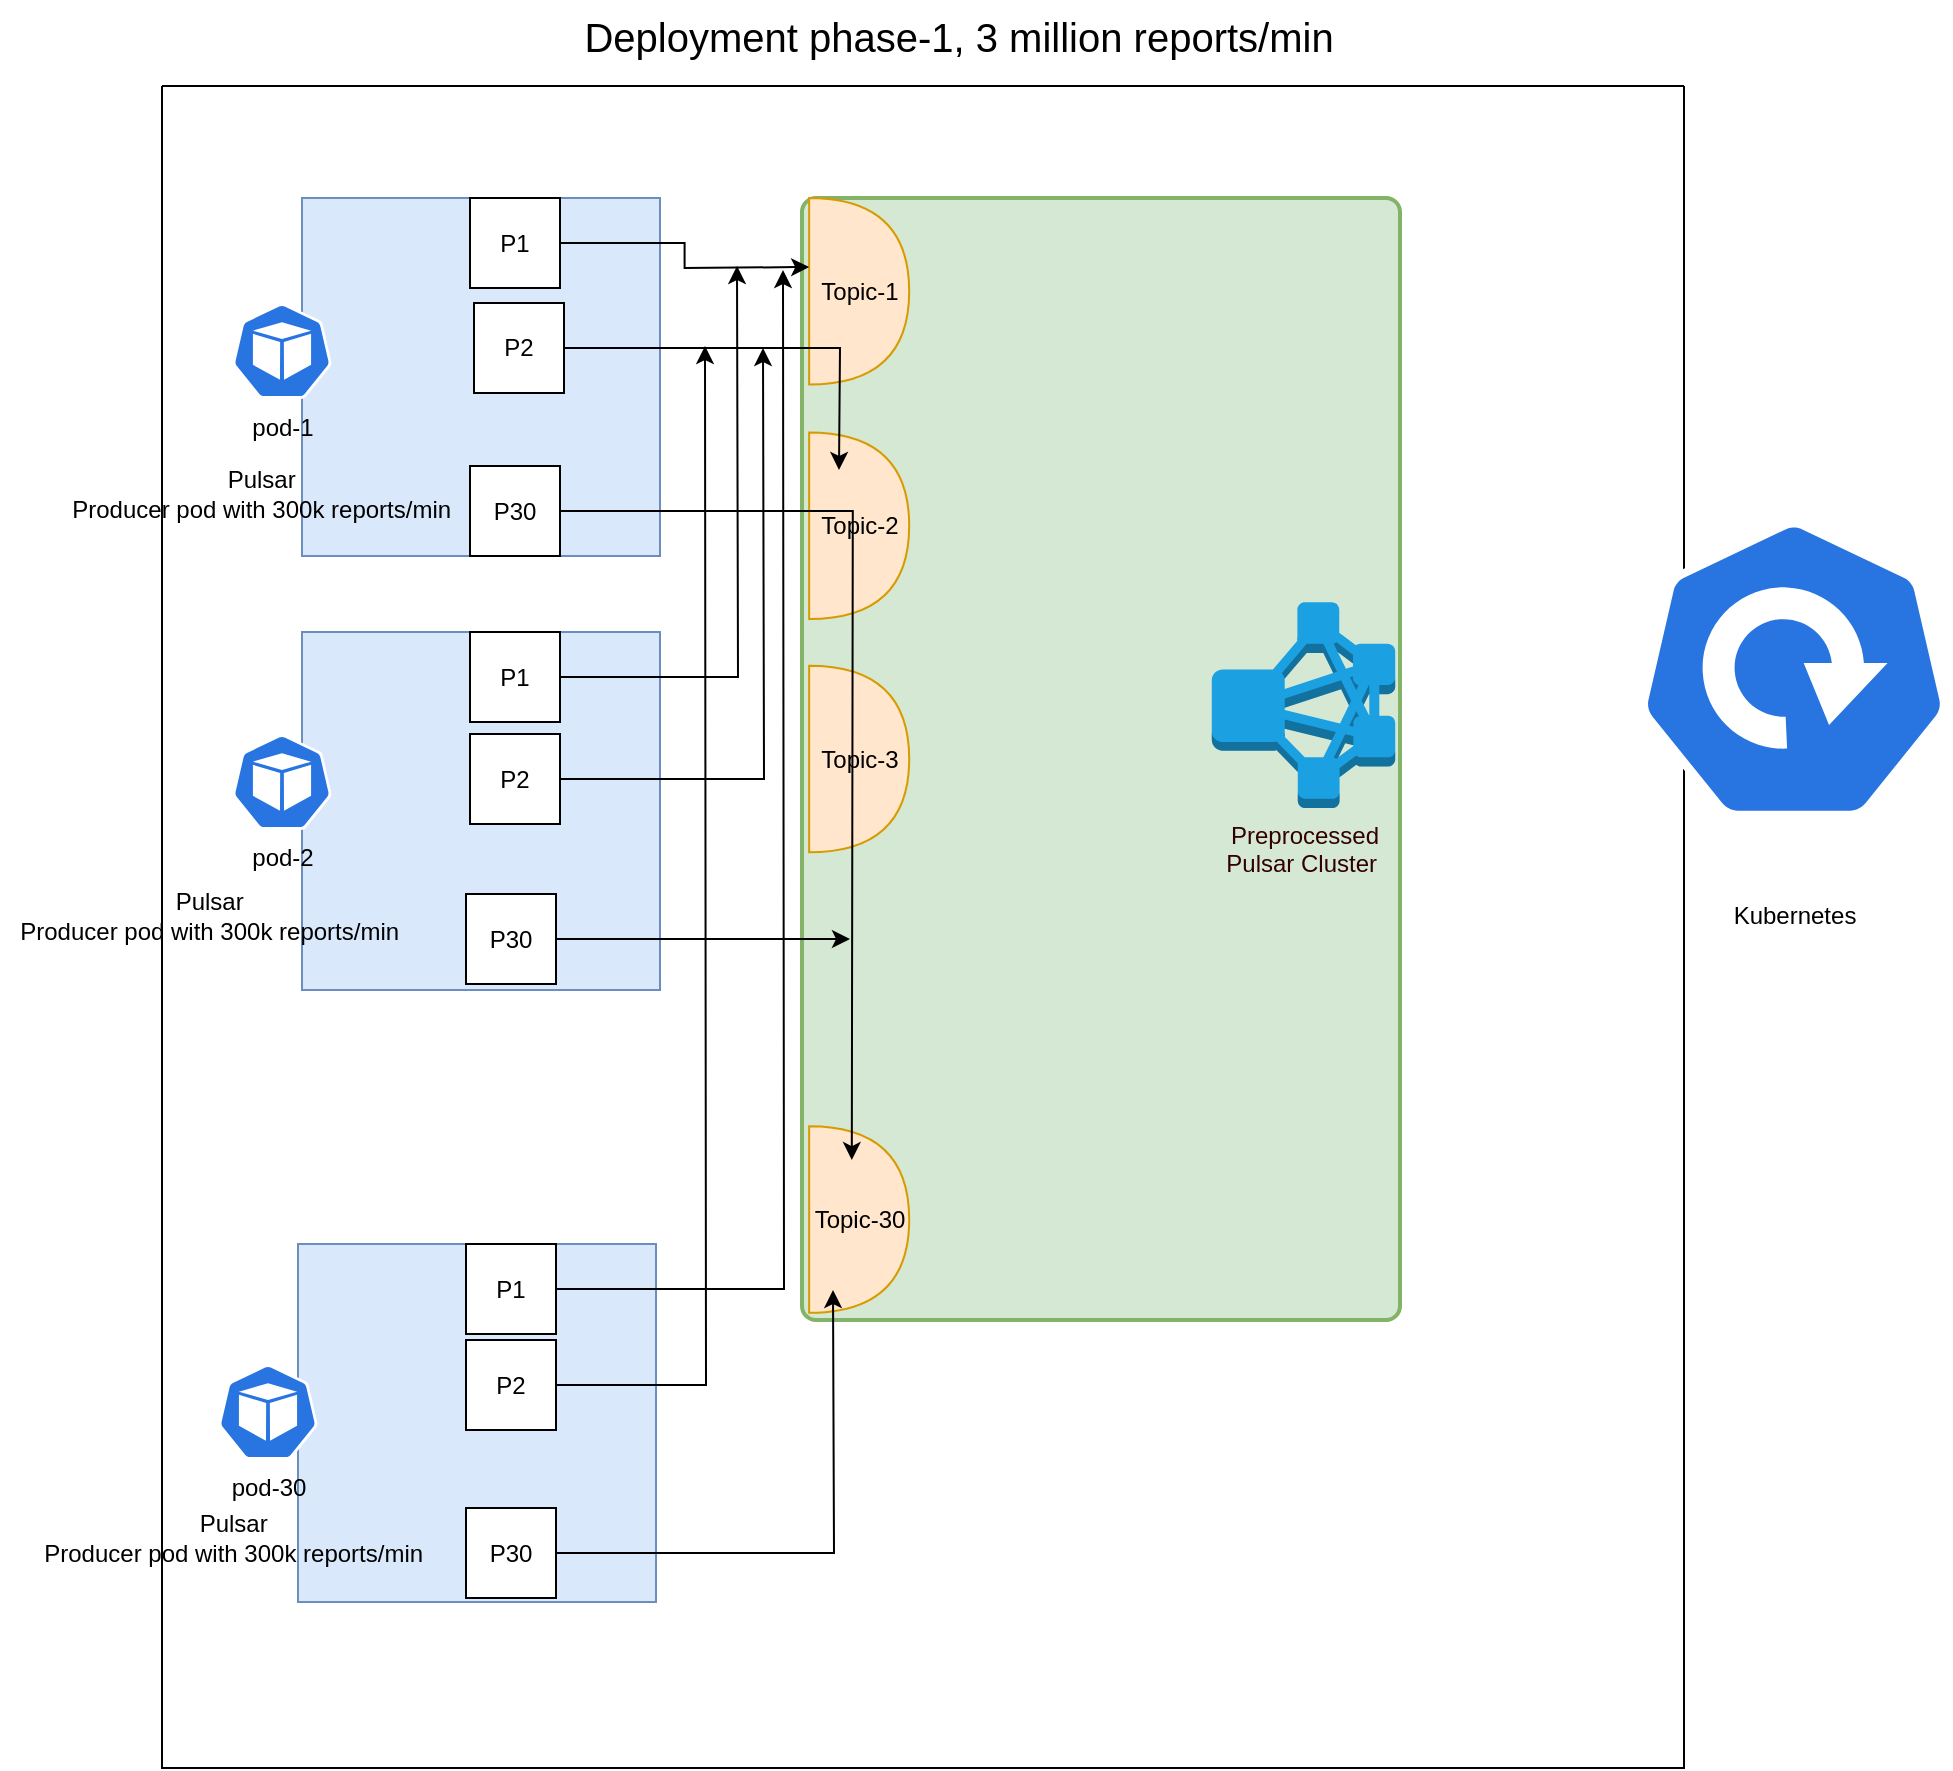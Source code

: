 <mxfile version="21.5.2" type="github" pages="2">
  <diagram name="Page-1" id="m1dlRhAr2hvzv_chCx6v">
    <mxGraphModel dx="826" dy="1657" grid="0" gridSize="10" guides="1" tooltips="1" connect="1" arrows="1" fold="1" page="1" pageScale="1" pageWidth="827" pageHeight="1169" math="0" shadow="0">
      <root>
        <mxCell id="0" />
        <mxCell id="1" parent="0" />
        <mxCell id="j6-zWIskrlPnQ-3l_aw4-5" value="" style="group" vertex="1" connectable="0" parent="1">
          <mxGeometry x="519" y="29" width="299" height="561" as="geometry" />
        </mxCell>
        <mxCell id="j6-zWIskrlPnQ-3l_aw4-3" value="" style="rounded=1;whiteSpace=wrap;html=1;absoluteArcSize=1;arcSize=14;strokeWidth=2;fillColor=#d5e8d4;strokeColor=#82b366;" vertex="1" parent="j6-zWIskrlPnQ-3l_aw4-5">
          <mxGeometry width="299" height="561" as="geometry" />
        </mxCell>
        <mxCell id="j6-zWIskrlPnQ-3l_aw4-4" value="&lt;font color=&quot;#330000&quot;&gt;Preprocessed &lt;br&gt;Pulsar Cluster&amp;nbsp;&lt;/font&gt;" style="outlineConnect=0;dashed=0;verticalLabelPosition=bottom;verticalAlign=top;align=center;html=1;shape=mxgraph.aws3.emr_cluster;fillColor=#1ba1e2;strokeColor=#006EAF;fontColor=#ffffff;" vertex="1" parent="j6-zWIskrlPnQ-3l_aw4-5">
          <mxGeometry x="204.892" y="202.151" width="91.725" height="102.87" as="geometry" />
        </mxCell>
        <mxCell id="j6-zWIskrlPnQ-3l_aw4-6" value="Topic-1" style="shape=or;whiteSpace=wrap;html=1;fillColor=#ffe6cc;strokeColor=#d79b00;" vertex="1" parent="j6-zWIskrlPnQ-3l_aw4-5">
          <mxGeometry x="3.574" width="50.032" height="93.301" as="geometry" />
        </mxCell>
        <mxCell id="j6-zWIskrlPnQ-3l_aw4-7" value="Topic-2" style="shape=or;whiteSpace=wrap;html=1;fillColor=#ffe6cc;strokeColor=#d79b00;" vertex="1" parent="j6-zWIskrlPnQ-3l_aw4-5">
          <mxGeometry x="3.574" y="117.224" width="50.032" height="93.301" as="geometry" />
        </mxCell>
        <mxCell id="j6-zWIskrlPnQ-3l_aw4-8" value="Topic-3" style="shape=or;whiteSpace=wrap;html=1;fillColor=#ffe6cc;strokeColor=#d79b00;" vertex="1" parent="j6-zWIskrlPnQ-3l_aw4-5">
          <mxGeometry x="3.574" y="233.85" width="50.032" height="93.301" as="geometry" />
        </mxCell>
        <mxCell id="j6-zWIskrlPnQ-3l_aw4-9" value="Topic-30" style="shape=or;whiteSpace=wrap;html=1;fillColor=#ffe6cc;strokeColor=#d79b00;" vertex="1" parent="j6-zWIskrlPnQ-3l_aw4-5">
          <mxGeometry x="3.574" y="464.111" width="50.032" height="93.301" as="geometry" />
        </mxCell>
        <mxCell id="j6-zWIskrlPnQ-3l_aw4-1" value="" style="whiteSpace=wrap;html=1;aspect=fixed;fillColor=#dae8fc;strokeColor=#6c8ebf;" vertex="1" parent="1">
          <mxGeometry x="269" y="29" width="179" height="179" as="geometry" />
        </mxCell>
        <mxCell id="j6-zWIskrlPnQ-3l_aw4-59" value="" style="edgeStyle=orthogonalEdgeStyle;rounded=0;orthogonalLoop=1;jettySize=auto;html=1;" edge="1" parent="1" source="j6-zWIskrlPnQ-3l_aw4-10">
          <mxGeometry relative="1" as="geometry">
            <mxPoint x="522.57" y="63.5" as="targetPoint" />
          </mxGeometry>
        </mxCell>
        <mxCell id="j6-zWIskrlPnQ-3l_aw4-10" value="P1" style="whiteSpace=wrap;html=1;aspect=fixed;" vertex="1" parent="1">
          <mxGeometry x="353" y="29" width="45" height="45" as="geometry" />
        </mxCell>
        <mxCell id="j6-zWIskrlPnQ-3l_aw4-57" value="" style="edgeStyle=orthogonalEdgeStyle;rounded=0;orthogonalLoop=1;jettySize=auto;html=1;" edge="1" parent="1" source="j6-zWIskrlPnQ-3l_aw4-11">
          <mxGeometry relative="1" as="geometry">
            <mxPoint x="543.9" y="510.01" as="targetPoint" />
          </mxGeometry>
        </mxCell>
        <mxCell id="j6-zWIskrlPnQ-3l_aw4-11" value="P30" style="whiteSpace=wrap;html=1;aspect=fixed;" vertex="1" parent="1">
          <mxGeometry x="353" y="163" width="45" height="45" as="geometry" />
        </mxCell>
        <mxCell id="j6-zWIskrlPnQ-3l_aw4-55" value="" style="edgeStyle=orthogonalEdgeStyle;rounded=0;orthogonalLoop=1;jettySize=auto;html=1;" edge="1" parent="1" source="j6-zWIskrlPnQ-3l_aw4-12">
          <mxGeometry relative="1" as="geometry">
            <mxPoint x="537.5" y="165" as="targetPoint" />
          </mxGeometry>
        </mxCell>
        <mxCell id="j6-zWIskrlPnQ-3l_aw4-12" value="P2" style="whiteSpace=wrap;html=1;aspect=fixed;" vertex="1" parent="1">
          <mxGeometry x="355" y="81.5" width="45" height="45" as="geometry" />
        </mxCell>
        <mxCell id="j6-zWIskrlPnQ-3l_aw4-21" value="" style="whiteSpace=wrap;html=1;aspect=fixed;fillColor=#dae8fc;strokeColor=#6c8ebf;" vertex="1" parent="1">
          <mxGeometry x="269" y="246" width="179" height="179" as="geometry" />
        </mxCell>
        <mxCell id="j6-zWIskrlPnQ-3l_aw4-61" value="" style="edgeStyle=orthogonalEdgeStyle;rounded=0;orthogonalLoop=1;jettySize=auto;html=1;" edge="1" parent="1" source="j6-zWIskrlPnQ-3l_aw4-22">
          <mxGeometry relative="1" as="geometry">
            <mxPoint x="486.5" y="63" as="targetPoint" />
          </mxGeometry>
        </mxCell>
        <mxCell id="j6-zWIskrlPnQ-3l_aw4-22" value="P1" style="whiteSpace=wrap;html=1;aspect=fixed;" vertex="1" parent="1">
          <mxGeometry x="353" y="246" width="45" height="45" as="geometry" />
        </mxCell>
        <mxCell id="j6-zWIskrlPnQ-3l_aw4-65" value="" style="edgeStyle=orthogonalEdgeStyle;rounded=0;orthogonalLoop=1;jettySize=auto;html=1;" edge="1" parent="1" source="j6-zWIskrlPnQ-3l_aw4-23">
          <mxGeometry relative="1" as="geometry">
            <mxPoint x="543" y="399.5" as="targetPoint" />
          </mxGeometry>
        </mxCell>
        <mxCell id="j6-zWIskrlPnQ-3l_aw4-23" value="P30" style="whiteSpace=wrap;html=1;aspect=fixed;" vertex="1" parent="1">
          <mxGeometry x="351" y="377" width="45" height="45" as="geometry" />
        </mxCell>
        <mxCell id="j6-zWIskrlPnQ-3l_aw4-63" value="" style="edgeStyle=orthogonalEdgeStyle;rounded=0;orthogonalLoop=1;jettySize=auto;html=1;" edge="1" parent="1" source="j6-zWIskrlPnQ-3l_aw4-24">
          <mxGeometry relative="1" as="geometry">
            <mxPoint x="499.5" y="104" as="targetPoint" />
          </mxGeometry>
        </mxCell>
        <mxCell id="j6-zWIskrlPnQ-3l_aw4-24" value="P2" style="whiteSpace=wrap;html=1;aspect=fixed;" vertex="1" parent="1">
          <mxGeometry x="353" y="297" width="45" height="45" as="geometry" />
        </mxCell>
        <mxCell id="j6-zWIskrlPnQ-3l_aw4-33" value="" style="whiteSpace=wrap;html=1;aspect=fixed;fillColor=#dae8fc;strokeColor=#6c8ebf;" vertex="1" parent="1">
          <mxGeometry x="267" y="552" width="179" height="179" as="geometry" />
        </mxCell>
        <mxCell id="j6-zWIskrlPnQ-3l_aw4-67" value="" style="edgeStyle=orthogonalEdgeStyle;rounded=0;orthogonalLoop=1;jettySize=auto;html=1;" edge="1" parent="1" source="j6-zWIskrlPnQ-3l_aw4-34">
          <mxGeometry relative="1" as="geometry">
            <mxPoint x="509.5" y="65" as="targetPoint" />
          </mxGeometry>
        </mxCell>
        <mxCell id="j6-zWIskrlPnQ-3l_aw4-34" value="P1" style="whiteSpace=wrap;html=1;aspect=fixed;" vertex="1" parent="1">
          <mxGeometry x="351" y="552" width="45" height="45" as="geometry" />
        </mxCell>
        <mxCell id="j6-zWIskrlPnQ-3l_aw4-71" value="" style="edgeStyle=orthogonalEdgeStyle;rounded=0;orthogonalLoop=1;jettySize=auto;html=1;" edge="1" parent="1" source="j6-zWIskrlPnQ-3l_aw4-35">
          <mxGeometry relative="1" as="geometry">
            <mxPoint x="534.5" y="575" as="targetPoint" />
          </mxGeometry>
        </mxCell>
        <mxCell id="j6-zWIskrlPnQ-3l_aw4-35" value="P30" style="whiteSpace=wrap;html=1;aspect=fixed;" vertex="1" parent="1">
          <mxGeometry x="351" y="684" width="45" height="45" as="geometry" />
        </mxCell>
        <mxCell id="j6-zWIskrlPnQ-3l_aw4-69" value="" style="edgeStyle=orthogonalEdgeStyle;rounded=0;orthogonalLoop=1;jettySize=auto;html=1;" edge="1" parent="1" source="j6-zWIskrlPnQ-3l_aw4-36">
          <mxGeometry relative="1" as="geometry">
            <mxPoint x="470.5" y="103" as="targetPoint" />
          </mxGeometry>
        </mxCell>
        <mxCell id="j6-zWIskrlPnQ-3l_aw4-36" value="P2" style="whiteSpace=wrap;html=1;aspect=fixed;" vertex="1" parent="1">
          <mxGeometry x="351" y="600" width="45" height="45" as="geometry" />
        </mxCell>
        <mxCell id="j6-zWIskrlPnQ-3l_aw4-72" value="" style="swimlane;startSize=0;" vertex="1" parent="1">
          <mxGeometry x="199" y="-27" width="761" height="841" as="geometry" />
        </mxCell>
        <mxCell id="j6-zWIskrlPnQ-3l_aw4-74" value="pod-1" style="sketch=0;html=1;dashed=0;whitespace=wrap;fillColor=#2875E2;strokeColor=#ffffff;points=[[0.005,0.63,0],[0.1,0.2,0],[0.9,0.2,0],[0.5,0,0],[0.995,0.63,0],[0.72,0.99,0],[0.5,1,0],[0.28,0.99,0]];verticalLabelPosition=bottom;align=center;verticalAlign=top;shape=mxgraph.kubernetes.icon;prIcon=pod" vertex="1" parent="j6-zWIskrlPnQ-3l_aw4-72">
          <mxGeometry x="35" y="108.5" width="50" height="48" as="geometry" />
        </mxCell>
        <mxCell id="j6-zWIskrlPnQ-3l_aw4-75" value="pod-2" style="sketch=0;html=1;dashed=0;whitespace=wrap;fillColor=#2875E2;strokeColor=#ffffff;points=[[0.005,0.63,0],[0.1,0.2,0],[0.9,0.2,0],[0.5,0,0],[0.995,0.63,0],[0.72,0.99,0],[0.5,1,0],[0.28,0.99,0]];verticalLabelPosition=bottom;align=center;verticalAlign=top;shape=mxgraph.kubernetes.icon;prIcon=pod" vertex="1" parent="j6-zWIskrlPnQ-3l_aw4-72">
          <mxGeometry x="35" y="324" width="50" height="48" as="geometry" />
        </mxCell>
        <mxCell id="j6-zWIskrlPnQ-3l_aw4-76" value="pod-30" style="sketch=0;html=1;dashed=0;whitespace=wrap;fillColor=#2875E2;strokeColor=#ffffff;points=[[0.005,0.63,0],[0.1,0.2,0],[0.9,0.2,0],[0.5,0,0],[0.995,0.63,0],[0.72,0.99,0],[0.5,1,0],[0.28,0.99,0]];verticalLabelPosition=bottom;align=center;verticalAlign=top;shape=mxgraph.kubernetes.icon;prIcon=pod" vertex="1" parent="j6-zWIskrlPnQ-3l_aw4-72">
          <mxGeometry x="28" y="639" width="50" height="48" as="geometry" />
        </mxCell>
        <mxCell id="j6-zWIskrlPnQ-3l_aw4-77" value="Pulsar&amp;nbsp;&lt;br&gt;Producer pod with 300k reports/min&amp;nbsp;" style="text;html=1;align=center;verticalAlign=middle;resizable=0;points=[];autosize=1;strokeColor=none;fillColor=none;" vertex="1" parent="j6-zWIskrlPnQ-3l_aw4-72">
          <mxGeometry x="-55" y="183" width="211" height="41" as="geometry" />
        </mxCell>
        <mxCell id="j6-zWIskrlPnQ-3l_aw4-78" value="Pulsar&amp;nbsp;&lt;br&gt;Producer pod with 300k reports/min&amp;nbsp;" style="text;html=1;align=center;verticalAlign=middle;resizable=0;points=[];autosize=1;strokeColor=none;fillColor=none;" vertex="1" parent="j6-zWIskrlPnQ-3l_aw4-72">
          <mxGeometry x="-81" y="394" width="211" height="41" as="geometry" />
        </mxCell>
        <mxCell id="j6-zWIskrlPnQ-3l_aw4-73" value="Kubernetes" style="sketch=0;html=1;dashed=0;whitespace=wrap;fillColor=#2875E2;strokeColor=#ffffff;points=[[0.005,0.63,0],[0.1,0.2,0],[0.9,0.2,0],[0.5,0,0],[0.995,0.63,0],[0.72,0.99,0],[0.5,1,0],[0.28,0.99,0]];verticalLabelPosition=bottom;align=center;verticalAlign=top;shape=mxgraph.kubernetes.icon;prIcon=deploy" vertex="1" parent="1">
          <mxGeometry x="937" y="155" width="156" height="219" as="geometry" />
        </mxCell>
        <mxCell id="j6-zWIskrlPnQ-3l_aw4-79" value="Pulsar&amp;nbsp;&lt;br&gt;Producer pod with 300k reports/min&amp;nbsp;" style="text;html=1;align=center;verticalAlign=middle;resizable=0;points=[];autosize=1;strokeColor=none;fillColor=none;" vertex="1" parent="1">
          <mxGeometry x="130" y="678" width="211" height="41" as="geometry" />
        </mxCell>
        <mxCell id="j6-zWIskrlPnQ-3l_aw4-80" value="&lt;font style=&quot;font-size: 20px;&quot;&gt;Deployment phase-1, 3 million reports/min&lt;/font&gt;" style="text;html=1;align=center;verticalAlign=middle;resizable=0;points=[];autosize=1;strokeColor=none;fillColor=none;" vertex="1" parent="1">
          <mxGeometry x="400" y="-70" width="393" height="36" as="geometry" />
        </mxCell>
      </root>
    </mxGraphModel>
  </diagram>
  <diagram id="goD80D61f0CFKX5V0LUB" name="Page-2">
    <mxGraphModel dx="826" dy="1657" grid="0" gridSize="10" guides="1" tooltips="1" connect="1" arrows="1" fold="1" page="1" pageScale="1" pageWidth="827" pageHeight="1169" math="0" shadow="0">
      <root>
        <mxCell id="0" />
        <mxCell id="1" parent="0" />
        <mxCell id="LUjo8OYLzOlCVOeNFGov-1" value="" style="group" vertex="1" connectable="0" parent="1">
          <mxGeometry x="519" y="29" width="299" height="561" as="geometry" />
        </mxCell>
        <mxCell id="LUjo8OYLzOlCVOeNFGov-2" value="" style="rounded=1;whiteSpace=wrap;html=1;absoluteArcSize=1;arcSize=14;strokeWidth=2;fillColor=#d5e8d4;strokeColor=#82b366;" vertex="1" parent="LUjo8OYLzOlCVOeNFGov-1">
          <mxGeometry width="299" height="561" as="geometry" />
        </mxCell>
        <mxCell id="LUjo8OYLzOlCVOeNFGov-3" value="&lt;font color=&quot;#330000&quot;&gt;Preprocessed &lt;br&gt;Pulsar Cluster&amp;nbsp;&lt;/font&gt;" style="outlineConnect=0;dashed=0;verticalLabelPosition=bottom;verticalAlign=top;align=center;html=1;shape=mxgraph.aws3.emr_cluster;fillColor=#1ba1e2;strokeColor=#006EAF;fontColor=#ffffff;" vertex="1" parent="LUjo8OYLzOlCVOeNFGov-1">
          <mxGeometry x="204.892" y="202.151" width="91.725" height="102.87" as="geometry" />
        </mxCell>
        <mxCell id="LUjo8OYLzOlCVOeNFGov-4" value="Topic-1" style="shape=or;whiteSpace=wrap;html=1;fillColor=#ffe6cc;strokeColor=#d79b00;" vertex="1" parent="LUjo8OYLzOlCVOeNFGov-1">
          <mxGeometry x="3.574" width="50.032" height="93.301" as="geometry" />
        </mxCell>
        <mxCell id="LUjo8OYLzOlCVOeNFGov-5" value="Topic-2" style="shape=or;whiteSpace=wrap;html=1;fillColor=#ffe6cc;strokeColor=#d79b00;" vertex="1" parent="LUjo8OYLzOlCVOeNFGov-1">
          <mxGeometry x="3.574" y="117.224" width="50.032" height="93.301" as="geometry" />
        </mxCell>
        <mxCell id="LUjo8OYLzOlCVOeNFGov-6" value="Topic-3" style="shape=or;whiteSpace=wrap;html=1;fillColor=#ffe6cc;strokeColor=#d79b00;" vertex="1" parent="LUjo8OYLzOlCVOeNFGov-1">
          <mxGeometry x="3.574" y="233.85" width="50.032" height="93.301" as="geometry" />
        </mxCell>
        <mxCell id="LUjo8OYLzOlCVOeNFGov-7" value="Topic-30" style="shape=or;whiteSpace=wrap;html=1;fillColor=#ffe6cc;strokeColor=#d79b00;" vertex="1" parent="LUjo8OYLzOlCVOeNFGov-1">
          <mxGeometry x="3.574" y="464.111" width="50.032" height="93.301" as="geometry" />
        </mxCell>
        <mxCell id="LUjo8OYLzOlCVOeNFGov-8" value="" style="whiteSpace=wrap;html=1;aspect=fixed;fillColor=#dae8fc;strokeColor=#6c8ebf;" vertex="1" parent="1">
          <mxGeometry x="269" y="29" width="179" height="179" as="geometry" />
        </mxCell>
        <mxCell id="LUjo8OYLzOlCVOeNFGov-9" value="" style="edgeStyle=orthogonalEdgeStyle;rounded=0;orthogonalLoop=1;jettySize=auto;html=1;" edge="1" parent="1" source="LUjo8OYLzOlCVOeNFGov-10">
          <mxGeometry relative="1" as="geometry">
            <mxPoint x="522.57" y="63.5" as="targetPoint" />
          </mxGeometry>
        </mxCell>
        <mxCell id="LUjo8OYLzOlCVOeNFGov-10" value="P1" style="whiteSpace=wrap;html=1;aspect=fixed;" vertex="1" parent="1">
          <mxGeometry x="353" y="29" width="45" height="45" as="geometry" />
        </mxCell>
        <mxCell id="LUjo8OYLzOlCVOeNFGov-11" value="" style="edgeStyle=orthogonalEdgeStyle;rounded=0;orthogonalLoop=1;jettySize=auto;html=1;" edge="1" parent="1" source="LUjo8OYLzOlCVOeNFGov-12">
          <mxGeometry relative="1" as="geometry">
            <mxPoint x="543.9" y="510.01" as="targetPoint" />
          </mxGeometry>
        </mxCell>
        <mxCell id="LUjo8OYLzOlCVOeNFGov-12" value="P30" style="whiteSpace=wrap;html=1;aspect=fixed;" vertex="1" parent="1">
          <mxGeometry x="353" y="163" width="45" height="45" as="geometry" />
        </mxCell>
        <mxCell id="LUjo8OYLzOlCVOeNFGov-13" value="" style="edgeStyle=orthogonalEdgeStyle;rounded=0;orthogonalLoop=1;jettySize=auto;html=1;" edge="1" parent="1" source="LUjo8OYLzOlCVOeNFGov-14">
          <mxGeometry relative="1" as="geometry">
            <mxPoint x="537.5" y="165" as="targetPoint" />
          </mxGeometry>
        </mxCell>
        <mxCell id="LUjo8OYLzOlCVOeNFGov-14" value="P2" style="whiteSpace=wrap;html=1;aspect=fixed;" vertex="1" parent="1">
          <mxGeometry x="355" y="81.5" width="45" height="45" as="geometry" />
        </mxCell>
        <mxCell id="LUjo8OYLzOlCVOeNFGov-15" value="" style="whiteSpace=wrap;html=1;aspect=fixed;fillColor=#dae8fc;strokeColor=#6c8ebf;" vertex="1" parent="1">
          <mxGeometry x="269" y="246" width="179" height="179" as="geometry" />
        </mxCell>
        <mxCell id="LUjo8OYLzOlCVOeNFGov-16" value="" style="edgeStyle=orthogonalEdgeStyle;rounded=0;orthogonalLoop=1;jettySize=auto;html=1;" edge="1" parent="1" source="LUjo8OYLzOlCVOeNFGov-17">
          <mxGeometry relative="1" as="geometry">
            <mxPoint x="486.5" y="63" as="targetPoint" />
          </mxGeometry>
        </mxCell>
        <mxCell id="LUjo8OYLzOlCVOeNFGov-17" value="P1" style="whiteSpace=wrap;html=1;aspect=fixed;" vertex="1" parent="1">
          <mxGeometry x="353" y="246" width="45" height="45" as="geometry" />
        </mxCell>
        <mxCell id="LUjo8OYLzOlCVOeNFGov-18" value="" style="edgeStyle=orthogonalEdgeStyle;rounded=0;orthogonalLoop=1;jettySize=auto;html=1;" edge="1" parent="1" source="LUjo8OYLzOlCVOeNFGov-19">
          <mxGeometry relative="1" as="geometry">
            <mxPoint x="543" y="399.5" as="targetPoint" />
          </mxGeometry>
        </mxCell>
        <mxCell id="LUjo8OYLzOlCVOeNFGov-19" value="P30" style="whiteSpace=wrap;html=1;aspect=fixed;" vertex="1" parent="1">
          <mxGeometry x="351" y="377" width="45" height="45" as="geometry" />
        </mxCell>
        <mxCell id="LUjo8OYLzOlCVOeNFGov-20" value="" style="edgeStyle=orthogonalEdgeStyle;rounded=0;orthogonalLoop=1;jettySize=auto;html=1;" edge="1" parent="1" source="LUjo8OYLzOlCVOeNFGov-21">
          <mxGeometry relative="1" as="geometry">
            <mxPoint x="499.5" y="104" as="targetPoint" />
          </mxGeometry>
        </mxCell>
        <mxCell id="LUjo8OYLzOlCVOeNFGov-21" value="P2" style="whiteSpace=wrap;html=1;aspect=fixed;" vertex="1" parent="1">
          <mxGeometry x="353" y="297" width="45" height="45" as="geometry" />
        </mxCell>
        <mxCell id="LUjo8OYLzOlCVOeNFGov-22" value="" style="whiteSpace=wrap;html=1;aspect=fixed;fillColor=#dae8fc;strokeColor=#6c8ebf;" vertex="1" parent="1">
          <mxGeometry x="267" y="552" width="179" height="179" as="geometry" />
        </mxCell>
        <mxCell id="LUjo8OYLzOlCVOeNFGov-23" value="" style="edgeStyle=orthogonalEdgeStyle;rounded=0;orthogonalLoop=1;jettySize=auto;html=1;" edge="1" parent="1" source="LUjo8OYLzOlCVOeNFGov-24">
          <mxGeometry relative="1" as="geometry">
            <mxPoint x="509.5" y="65" as="targetPoint" />
          </mxGeometry>
        </mxCell>
        <mxCell id="LUjo8OYLzOlCVOeNFGov-24" value="P1" style="whiteSpace=wrap;html=1;aspect=fixed;" vertex="1" parent="1">
          <mxGeometry x="351" y="552" width="45" height="45" as="geometry" />
        </mxCell>
        <mxCell id="LUjo8OYLzOlCVOeNFGov-25" value="" style="edgeStyle=orthogonalEdgeStyle;rounded=0;orthogonalLoop=1;jettySize=auto;html=1;" edge="1" parent="1" source="LUjo8OYLzOlCVOeNFGov-26">
          <mxGeometry relative="1" as="geometry">
            <mxPoint x="534.5" y="575" as="targetPoint" />
          </mxGeometry>
        </mxCell>
        <mxCell id="LUjo8OYLzOlCVOeNFGov-26" value="P30" style="whiteSpace=wrap;html=1;aspect=fixed;" vertex="1" parent="1">
          <mxGeometry x="351" y="684" width="45" height="45" as="geometry" />
        </mxCell>
        <mxCell id="LUjo8OYLzOlCVOeNFGov-27" value="" style="edgeStyle=orthogonalEdgeStyle;rounded=0;orthogonalLoop=1;jettySize=auto;html=1;" edge="1" parent="1" source="LUjo8OYLzOlCVOeNFGov-28">
          <mxGeometry relative="1" as="geometry">
            <mxPoint x="470.5" y="103" as="targetPoint" />
          </mxGeometry>
        </mxCell>
        <mxCell id="LUjo8OYLzOlCVOeNFGov-28" value="P2" style="whiteSpace=wrap;html=1;aspect=fixed;" vertex="1" parent="1">
          <mxGeometry x="351" y="600" width="45" height="45" as="geometry" />
        </mxCell>
        <mxCell id="LUjo8OYLzOlCVOeNFGov-29" value="" style="swimlane;startSize=0;" vertex="1" parent="1">
          <mxGeometry x="199" y="-27" width="869" height="841" as="geometry" />
        </mxCell>
        <mxCell id="LUjo8OYLzOlCVOeNFGov-30" value="pod-1" style="sketch=0;html=1;dashed=0;whitespace=wrap;fillColor=#2875E2;strokeColor=#ffffff;points=[[0.005,0.63,0],[0.1,0.2,0],[0.9,0.2,0],[0.5,0,0],[0.995,0.63,0],[0.72,0.99,0],[0.5,1,0],[0.28,0.99,0]];verticalLabelPosition=bottom;align=center;verticalAlign=top;shape=mxgraph.kubernetes.icon;prIcon=pod" vertex="1" parent="LUjo8OYLzOlCVOeNFGov-29">
          <mxGeometry x="35" y="108.5" width="50" height="48" as="geometry" />
        </mxCell>
        <mxCell id="LUjo8OYLzOlCVOeNFGov-31" value="pod-2" style="sketch=0;html=1;dashed=0;whitespace=wrap;fillColor=#2875E2;strokeColor=#ffffff;points=[[0.005,0.63,0],[0.1,0.2,0],[0.9,0.2,0],[0.5,0,0],[0.995,0.63,0],[0.72,0.99,0],[0.5,1,0],[0.28,0.99,0]];verticalLabelPosition=bottom;align=center;verticalAlign=top;shape=mxgraph.kubernetes.icon;prIcon=pod" vertex="1" parent="LUjo8OYLzOlCVOeNFGov-29">
          <mxGeometry x="35" y="324" width="50" height="48" as="geometry" />
        </mxCell>
        <mxCell id="LUjo8OYLzOlCVOeNFGov-32" value="pod-30" style="sketch=0;html=1;dashed=0;whitespace=wrap;fillColor=#2875E2;strokeColor=#ffffff;points=[[0.005,0.63,0],[0.1,0.2,0],[0.9,0.2,0],[0.5,0,0],[0.995,0.63,0],[0.72,0.99,0],[0.5,1,0],[0.28,0.99,0]];verticalLabelPosition=bottom;align=center;verticalAlign=top;shape=mxgraph.kubernetes.icon;prIcon=pod" vertex="1" parent="LUjo8OYLzOlCVOeNFGov-29">
          <mxGeometry x="28" y="639" width="50" height="48" as="geometry" />
        </mxCell>
        <mxCell id="LUjo8OYLzOlCVOeNFGov-33" value="Pulsar&amp;nbsp;&lt;br&gt;Producer pod with 300k reports/min&amp;nbsp;" style="text;html=1;align=center;verticalAlign=middle;resizable=0;points=[];autosize=1;strokeColor=none;fillColor=none;" vertex="1" parent="LUjo8OYLzOlCVOeNFGov-29">
          <mxGeometry x="-55" y="183" width="211" height="41" as="geometry" />
        </mxCell>
        <mxCell id="LUjo8OYLzOlCVOeNFGov-34" value="Pulsar&amp;nbsp;&lt;br&gt;Producer pod with 300k reports/min&amp;nbsp;" style="text;html=1;align=center;verticalAlign=middle;resizable=0;points=[];autosize=1;strokeColor=none;fillColor=none;" vertex="1" parent="LUjo8OYLzOlCVOeNFGov-29">
          <mxGeometry x="-81" y="394" width="211" height="41" as="geometry" />
        </mxCell>
        <mxCell id="LUjo8OYLzOlCVOeNFGov-38" value="Consumer-1" style="outlineConnect=0;dashed=0;verticalLabelPosition=bottom;verticalAlign=top;align=center;html=1;shape=mxgraph.aws3.queue;fillColor=#D9A741;gradientColor=none;" vertex="1" parent="LUjo8OYLzOlCVOeNFGov-29">
          <mxGeometry x="594" y="78" width="73.5" height="48" as="geometry" />
        </mxCell>
        <mxCell id="LUjo8OYLzOlCVOeNFGov-39" value="Consumer-2" style="outlineConnect=0;dashed=0;verticalLabelPosition=bottom;verticalAlign=top;align=center;html=1;shape=mxgraph.aws3.queue;fillColor=#D9A741;gradientColor=none;" vertex="1" parent="LUjo8OYLzOlCVOeNFGov-29">
          <mxGeometry x="594" y="189" width="73.5" height="48" as="geometry" />
        </mxCell>
        <mxCell id="LUjo8OYLzOlCVOeNFGov-52" value="Consumer-30" style="outlineConnect=0;dashed=0;verticalLabelPosition=bottom;verticalAlign=top;align=center;html=1;shape=mxgraph.aws3.queue;fillColor=#D9A741;gradientColor=none;" vertex="1" parent="LUjo8OYLzOlCVOeNFGov-29">
          <mxGeometry x="591" y="535" width="73.5" height="48" as="geometry" />
        </mxCell>
        <mxCell id="LUjo8OYLzOlCVOeNFGov-35" value="Kubernetes" style="sketch=0;html=1;dashed=0;whitespace=wrap;fillColor=#2875E2;strokeColor=#ffffff;points=[[0.005,0.63,0],[0.1,0.2,0],[0.9,0.2,0],[0.5,0,0],[0.995,0.63,0],[0.72,0.99,0],[0.5,1,0],[0.28,0.99,0]];verticalLabelPosition=bottom;align=center;verticalAlign=top;shape=mxgraph.kubernetes.icon;prIcon=deploy" vertex="1" parent="LUjo8OYLzOlCVOeNFGov-29">
          <mxGeometry x="713" y="212" width="156" height="219" as="geometry" />
        </mxCell>
        <mxCell id="LUjo8OYLzOlCVOeNFGov-36" value="Pulsar&amp;nbsp;&lt;br&gt;Producer pod with 300k reports/min&amp;nbsp;" style="text;html=1;align=center;verticalAlign=middle;resizable=0;points=[];autosize=1;strokeColor=none;fillColor=none;" vertex="1" parent="1">
          <mxGeometry x="130" y="678" width="211" height="41" as="geometry" />
        </mxCell>
        <mxCell id="LUjo8OYLzOlCVOeNFGov-37" value="&lt;font style=&quot;font-size: 20px;&quot;&gt;Deployment phase-1, 3 million reports/min&lt;/font&gt;" style="text;html=1;align=center;verticalAlign=middle;resizable=0;points=[];autosize=1;strokeColor=none;fillColor=none;" vertex="1" parent="1">
          <mxGeometry x="400" y="-70" width="393" height="36" as="geometry" />
        </mxCell>
        <mxCell id="LUjo8OYLzOlCVOeNFGov-41" value="" style="edgeStyle=orthogonalEdgeStyle;rounded=0;orthogonalLoop=1;jettySize=auto;html=1;" edge="1" parent="1" source="LUjo8OYLzOlCVOeNFGov-4">
          <mxGeometry relative="1" as="geometry">
            <mxPoint x="799.002" y="75.7" as="targetPoint" />
          </mxGeometry>
        </mxCell>
        <mxCell id="LUjo8OYLzOlCVOeNFGov-42" value="" style="edgeStyle=orthogonalEdgeStyle;rounded=0;orthogonalLoop=1;jettySize=auto;html=1;" edge="1" parent="1" source="LUjo8OYLzOlCVOeNFGov-5" target="LUjo8OYLzOlCVOeNFGov-39">
          <mxGeometry relative="1" as="geometry" />
        </mxCell>
        <mxCell id="LUjo8OYLzOlCVOeNFGov-51" value="" style="outlineConnect=0;dashed=0;verticalLabelPosition=bottom;verticalAlign=top;align=center;html=1;shape=mxgraph.aws3.queue;fillColor=#D9A741;gradientColor=none;" vertex="1" parent="1">
          <mxGeometry x="595" y="227" width="73.5" height="48" as="geometry" />
        </mxCell>
        <mxCell id="LUjo8OYLzOlCVOeNFGov-53" value="" style="edgeStyle=orthogonalEdgeStyle;rounded=0;orthogonalLoop=1;jettySize=auto;html=1;" edge="1" parent="1" source="LUjo8OYLzOlCVOeNFGov-7" target="LUjo8OYLzOlCVOeNFGov-52">
          <mxGeometry relative="1" as="geometry" />
        </mxCell>
      </root>
    </mxGraphModel>
  </diagram>
</mxfile>
